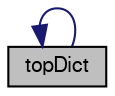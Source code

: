 digraph "topDict"
{
  bgcolor="transparent";
  edge [fontname="FreeSans",fontsize="10",labelfontname="FreeSans",labelfontsize="10"];
  node [fontname="FreeSans",fontsize="10",shape=record];
  rankdir="LR";
  Node4598 [label="topDict",height=0.2,width=0.4,color="black", fillcolor="grey75", style="filled", fontcolor="black"];
  Node4598 -> Node4598 [dir="back",color="midnightblue",fontsize="10",style="solid",fontname="FreeSans"];
}
